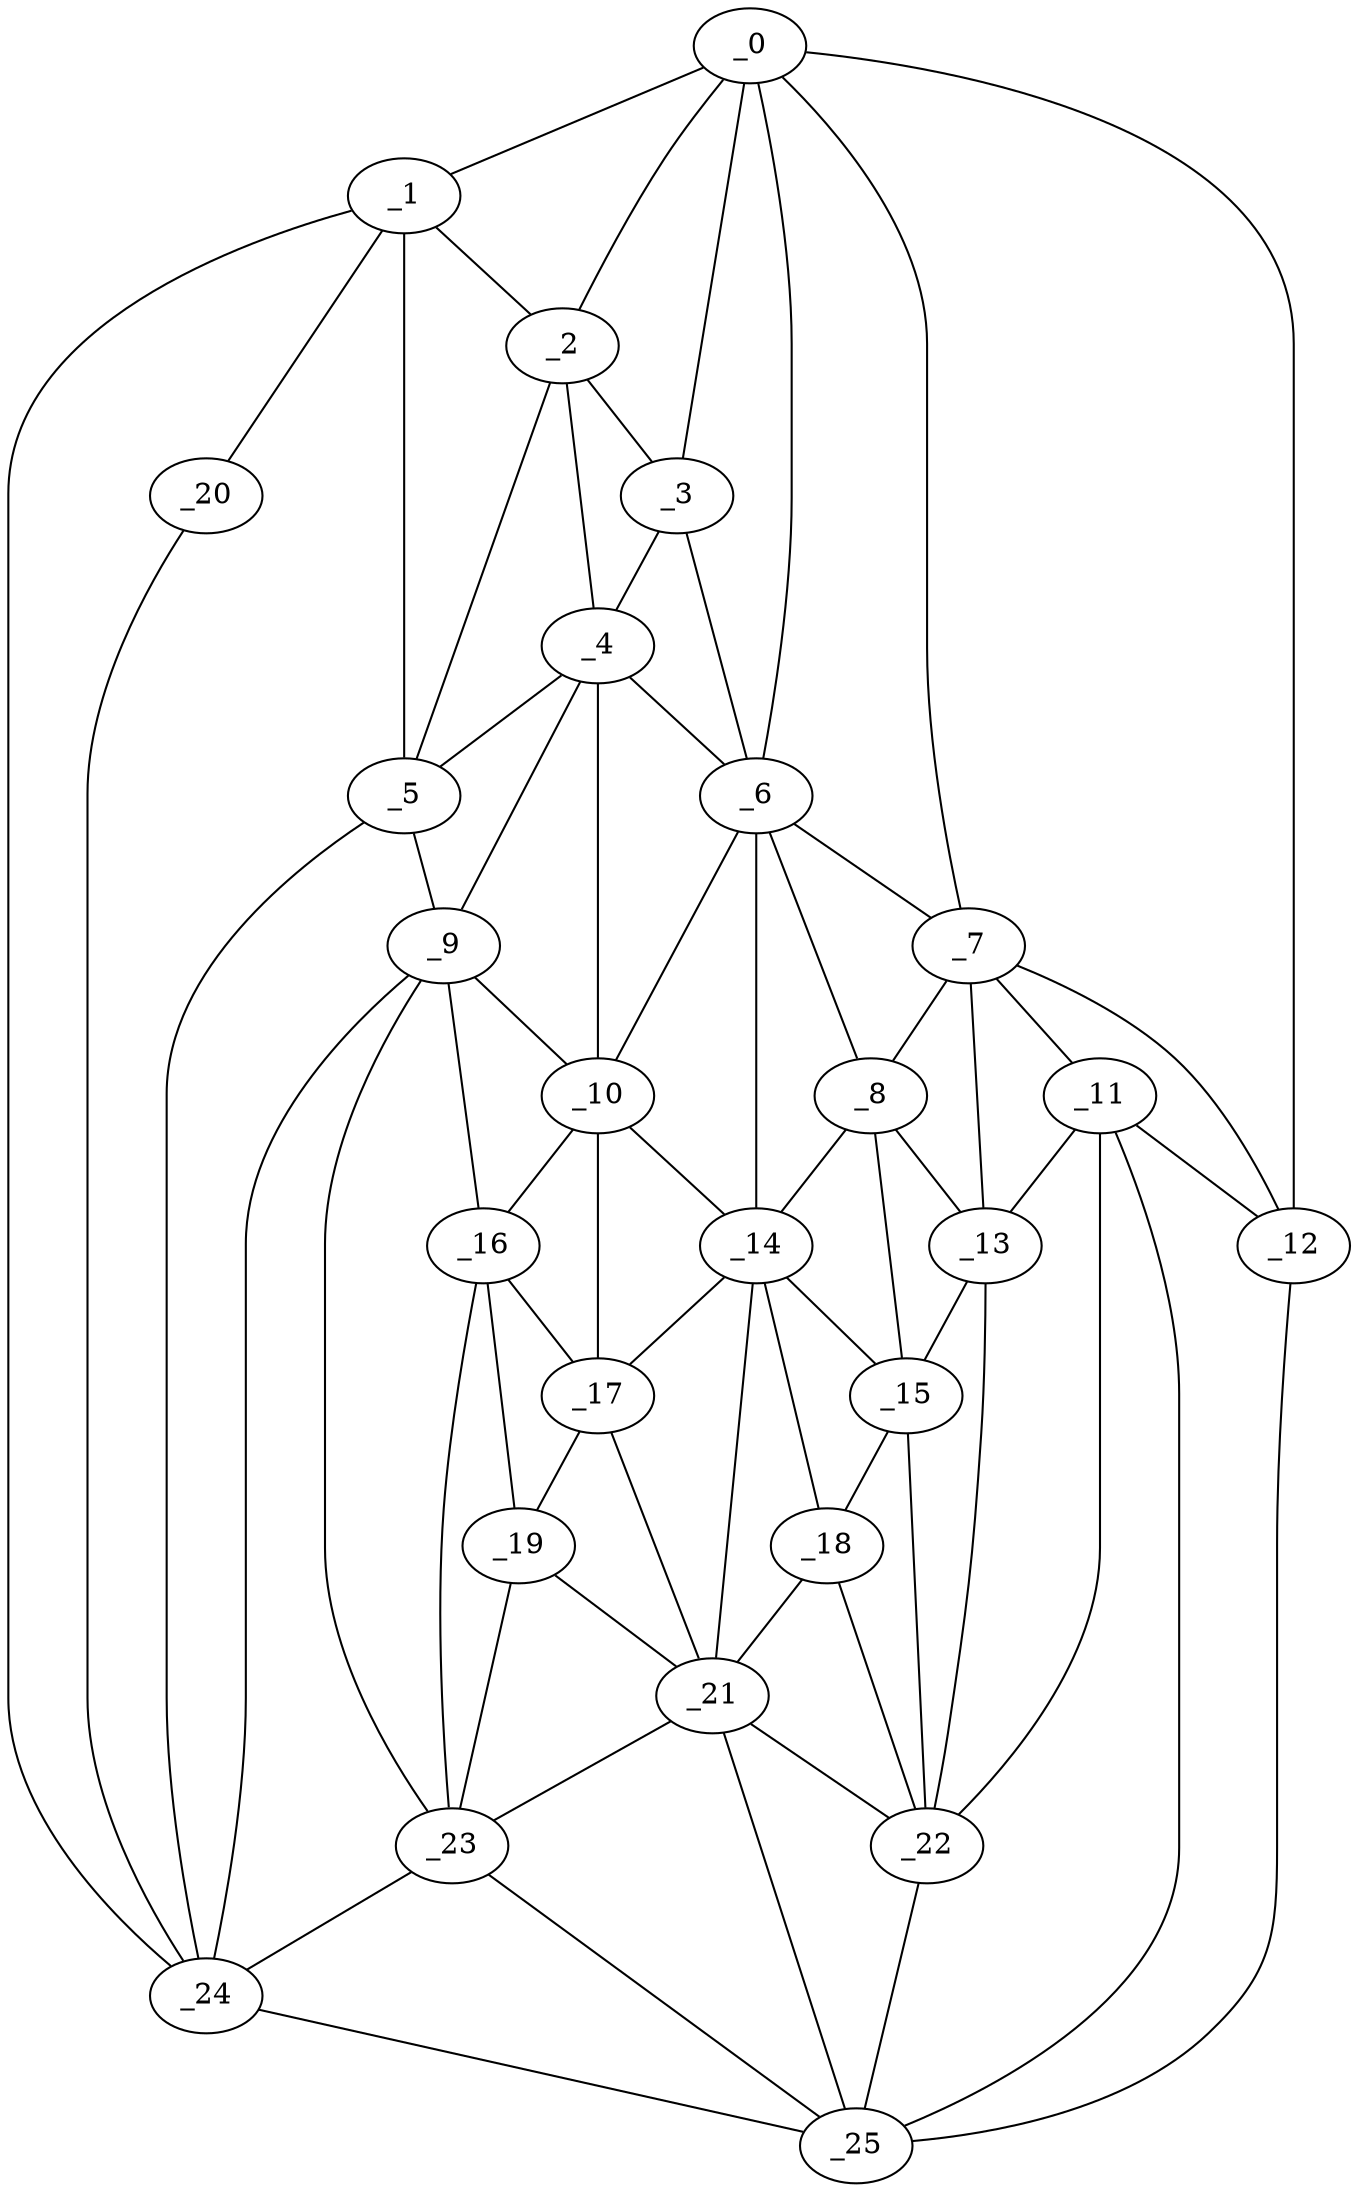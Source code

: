 graph "obj88__170.gxl" {
	_0	 [x=47,
		y=100];
	_1	 [x=48,
		y=6];
	_0 -- _1	 [valence=1];
	_2	 [x=48,
		y=78];
	_0 -- _2	 [valence=1];
	_3	 [x=48,
		y=85];
	_0 -- _3	 [valence=1];
	_6	 [x=57,
		y=96];
	_0 -- _6	 [valence=2];
	_7	 [x=62,
		y=106];
	_0 -- _7	 [valence=1];
	_12	 [x=72,
		y=120];
	_0 -- _12	 [valence=1];
	_1 -- _2	 [valence=1];
	_5	 [x=56,
		y=72];
	_1 -- _5	 [valence=2];
	_20	 [x=84,
		y=6];
	_1 -- _20	 [valence=1];
	_24	 [x=88,
		y=50];
	_1 -- _24	 [valence=2];
	_2 -- _3	 [valence=2];
	_4	 [x=55,
		y=76];
	_2 -- _4	 [valence=1];
	_2 -- _5	 [valence=2];
	_3 -- _4	 [valence=2];
	_3 -- _6	 [valence=1];
	_4 -- _5	 [valence=2];
	_4 -- _6	 [valence=2];
	_9	 [x=64,
		y=73];
	_4 -- _9	 [valence=2];
	_10	 [x=68,
		y=80];
	_4 -- _10	 [valence=1];
	_5 -- _9	 [valence=2];
	_5 -- _24	 [valence=1];
	_6 -- _7	 [valence=1];
	_8	 [x=63,
		y=101];
	_6 -- _8	 [valence=2];
	_6 -- _10	 [valence=2];
	_14	 [x=74,
		y=83];
	_6 -- _14	 [valence=1];
	_7 -- _8	 [valence=2];
	_11	 [x=71,
		y=117];
	_7 -- _11	 [valence=2];
	_7 -- _12	 [valence=2];
	_13	 [x=73,
		y=105];
	_7 -- _13	 [valence=2];
	_8 -- _13	 [valence=2];
	_8 -- _14	 [valence=1];
	_15	 [x=75,
		y=99];
	_8 -- _15	 [valence=2];
	_9 -- _10	 [valence=2];
	_16	 [x=76,
		y=72];
	_9 -- _16	 [valence=2];
	_23	 [x=87,
		y=57];
	_9 -- _23	 [valence=2];
	_9 -- _24	 [valence=2];
	_10 -- _14	 [valence=1];
	_10 -- _16	 [valence=2];
	_17	 [x=77,
		y=76];
	_10 -- _17	 [valence=2];
	_11 -- _12	 [valence=1];
	_11 -- _13	 [valence=2];
	_22	 [x=84,
		y=107];
	_11 -- _22	 [valence=2];
	_25	 [x=88,
		y=116];
	_11 -- _25	 [valence=2];
	_12 -- _25	 [valence=1];
	_13 -- _15	 [valence=1];
	_13 -- _22	 [valence=2];
	_14 -- _15	 [valence=2];
	_14 -- _17	 [valence=2];
	_18	 [x=81,
		y=96];
	_14 -- _18	 [valence=2];
	_21	 [x=84,
		y=83];
	_14 -- _21	 [valence=2];
	_15 -- _18	 [valence=2];
	_15 -- _22	 [valence=2];
	_16 -- _17	 [valence=2];
	_19	 [x=83,
		y=70];
	_16 -- _19	 [valence=1];
	_16 -- _23	 [valence=2];
	_17 -- _19	 [valence=2];
	_17 -- _21	 [valence=1];
	_18 -- _21	 [valence=2];
	_18 -- _22	 [valence=2];
	_19 -- _21	 [valence=1];
	_19 -- _23	 [valence=2];
	_20 -- _24	 [valence=1];
	_21 -- _22	 [valence=1];
	_21 -- _23	 [valence=2];
	_21 -- _25	 [valence=2];
	_22 -- _25	 [valence=1];
	_23 -- _24	 [valence=1];
	_23 -- _25	 [valence=1];
	_24 -- _25	 [valence=1];
}
